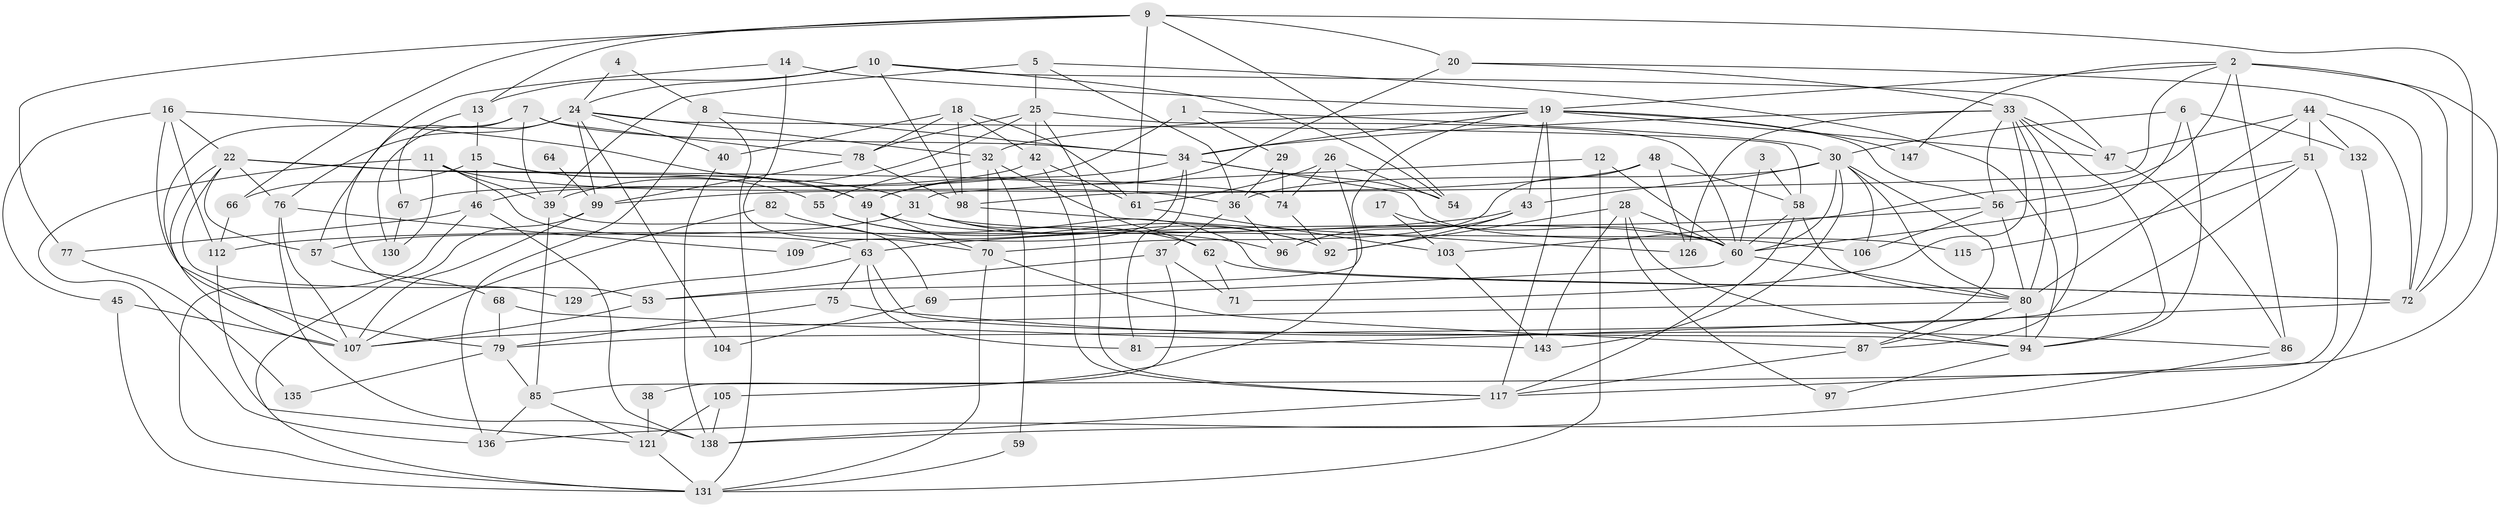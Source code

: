 // Generated by graph-tools (version 1.1) at 2025/52/02/27/25 19:52:01]
// undirected, 102 vertices, 236 edges
graph export_dot {
graph [start="1"]
  node [color=gray90,style=filled];
  1 [super="+122"];
  2 [super="+21"];
  3;
  4;
  5 [super="+84"];
  6 [super="+27"];
  7 [super="+23"];
  8;
  9 [super="+111"];
  10 [super="+50"];
  11;
  12;
  13 [super="+52"];
  14;
  15;
  16 [super="+91"];
  17;
  18 [super="+73"];
  19 [super="+120"];
  20 [super="+124"];
  22 [super="+90"];
  24 [super="+114"];
  25 [super="+41"];
  26 [super="+142"];
  28;
  29;
  30 [super="+35"];
  31 [super="+133"];
  32 [super="+88"];
  33 [super="+146"];
  34 [super="+93"];
  36 [super="+140"];
  37;
  38;
  39 [super="+127"];
  40;
  42;
  43 [super="+113"];
  44 [super="+125"];
  45;
  46 [super="+95"];
  47 [super="+108"];
  48;
  49 [super="+145"];
  51;
  53 [super="+102"];
  54;
  55 [super="+65"];
  56 [super="+137"];
  57;
  58 [super="+144"];
  59;
  60 [super="+89"];
  61;
  62;
  63 [super="+83"];
  64;
  66;
  67;
  68;
  69;
  70 [super="+118"];
  71;
  72;
  74;
  75;
  76 [super="+101"];
  77;
  78 [super="+134"];
  79 [super="+110"];
  80 [super="+100"];
  81;
  82;
  85;
  86;
  87;
  92;
  94;
  96;
  97;
  98 [super="+128"];
  99 [super="+119"];
  103;
  104;
  105;
  106;
  107 [super="+116"];
  109;
  112;
  115;
  117 [super="+123"];
  121 [super="+139"];
  126;
  129;
  130;
  131 [super="+141"];
  132;
  135;
  136;
  138;
  143;
  147;
  1 -- 30;
  1 -- 29;
  1 -- 46;
  2 -- 72;
  2 -- 86 [weight=2];
  2 -- 103;
  2 -- 147;
  2 -- 19;
  2 -- 98;
  2 -- 117;
  3 -- 60;
  3 -- 58;
  4 -- 8;
  4 -- 24;
  5 -- 94;
  5 -- 36;
  5 -- 39 [weight=2];
  5 -- 25;
  6 -- 94;
  6 -- 132;
  6 -- 30;
  6 -- 60;
  7 -- 129;
  7 -- 39;
  7 -- 107;
  7 -- 34;
  7 -- 78;
  8 -- 136;
  8 -- 131;
  8 -- 34;
  9 -- 61;
  9 -- 20;
  9 -- 13;
  9 -- 54;
  9 -- 66;
  9 -- 77;
  9 -- 72;
  10 -- 47;
  10 -- 98;
  10 -- 24;
  10 -- 13 [weight=2];
  10 -- 54;
  11 -- 130;
  11 -- 36;
  11 -- 136;
  11 -- 63;
  11 -- 39;
  12 -- 31;
  12 -- 131;
  12 -- 60;
  13 -- 67;
  13 -- 15;
  14 -- 57;
  14 -- 19;
  14 -- 70;
  15 -- 49;
  15 -- 55;
  15 -- 66;
  15 -- 46;
  16 -- 49;
  16 -- 112;
  16 -- 22;
  16 -- 45;
  16 -- 79;
  17 -- 103;
  17 -- 60;
  18 -- 61;
  18 -- 98;
  18 -- 40;
  18 -- 42;
  18 -- 78;
  19 -- 43;
  19 -- 56;
  19 -- 147;
  19 -- 53;
  19 -- 32;
  19 -- 34;
  19 -- 117;
  19 -- 47;
  20 -- 72;
  20 -- 49 [weight=2];
  20 -- 33;
  22 -- 31 [weight=2];
  22 -- 74;
  22 -- 76 [weight=2];
  22 -- 57;
  22 -- 107;
  22 -- 53;
  24 -- 99;
  24 -- 58;
  24 -- 32;
  24 -- 130;
  24 -- 40;
  24 -- 104;
  24 -- 76;
  25 -- 42;
  25 -- 60;
  25 -- 78;
  25 -- 117;
  25 -- 39;
  26 -- 61;
  26 -- 105;
  26 -- 74;
  26 -- 54;
  28 -- 92;
  28 -- 94;
  28 -- 97;
  28 -- 143;
  28 -- 60;
  29 -- 74;
  29 -- 36;
  30 -- 106;
  30 -- 87;
  30 -- 43;
  30 -- 143;
  30 -- 60;
  30 -- 36;
  30 -- 80;
  31 -- 92;
  31 -- 115;
  31 -- 72;
  31 -- 57;
  32 -- 59;
  32 -- 70;
  32 -- 55;
  32 -- 62;
  33 -- 87;
  33 -- 71;
  33 -- 47;
  33 -- 126;
  33 -- 56;
  33 -- 94;
  33 -- 34;
  33 -- 80;
  34 -- 54;
  34 -- 81;
  34 -- 106;
  34 -- 109;
  34 -- 49;
  36 -- 96;
  36 -- 37;
  37 -- 53;
  37 -- 38;
  37 -- 71;
  38 -- 121;
  39 -- 69;
  39 -- 85;
  40 -- 138;
  42 -- 117;
  42 -- 61;
  42 -- 67;
  43 -- 96;
  43 -- 112;
  43 -- 92;
  44 -- 72;
  44 -- 132;
  44 -- 80;
  44 -- 51;
  44 -- 47;
  45 -- 131;
  45 -- 107;
  46 -- 131;
  46 -- 138;
  46 -- 77;
  47 -- 86;
  48 -- 126;
  48 -- 70;
  48 -- 58;
  48 -- 99;
  49 -- 60;
  49 -- 63;
  49 -- 70;
  51 -- 79;
  51 -- 85;
  51 -- 115;
  51 -- 56;
  53 -- 107;
  55 -- 62;
  55 -- 92;
  56 -- 63;
  56 -- 106;
  56 -- 80;
  57 -- 68;
  58 -- 60;
  58 -- 80;
  58 -- 117;
  59 -- 131;
  60 -- 69;
  60 -- 80;
  61 -- 103;
  62 -- 72;
  62 -- 71;
  63 -- 94;
  63 -- 129;
  63 -- 81;
  63 -- 75;
  64 -- 99 [weight=2];
  66 -- 112;
  67 -- 130;
  68 -- 143;
  68 -- 79;
  69 -- 104;
  70 -- 87 [weight=2];
  70 -- 131;
  72 -- 81;
  74 -- 92;
  75 -- 86;
  75 -- 79;
  76 -- 109;
  76 -- 138;
  76 -- 107;
  77 -- 135;
  78 -- 98;
  78 -- 99;
  79 -- 135;
  79 -- 85;
  80 -- 87;
  80 -- 94;
  80 -- 107;
  82 -- 96;
  82 -- 107;
  85 -- 136;
  85 -- 121;
  86 -- 136;
  87 -- 117;
  94 -- 97;
  98 -- 126;
  99 -- 131;
  99 -- 107;
  103 -- 143;
  105 -- 138;
  105 -- 121;
  112 -- 121;
  117 -- 138;
  121 -- 131;
  132 -- 138;
}
